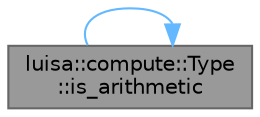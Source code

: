 digraph "luisa::compute::Type::is_arithmetic"
{
 // LATEX_PDF_SIZE
  bgcolor="transparent";
  edge [fontname=Helvetica,fontsize=10,labelfontname=Helvetica,labelfontsize=10];
  node [fontname=Helvetica,fontsize=10,shape=box,height=0.2,width=0.4];
  rankdir="LR";
  Node1 [id="Node000001",label="luisa::compute::Type\l::is_arithmetic",height=0.2,width=0.4,color="gray40", fillcolor="grey60", style="filled", fontcolor="black",tooltip="Arithmetic = float || int || uint"];
  Node1 -> Node1 [id="edge1_Node000001_Node000001",color="steelblue1",style="solid",tooltip=" "];
}
